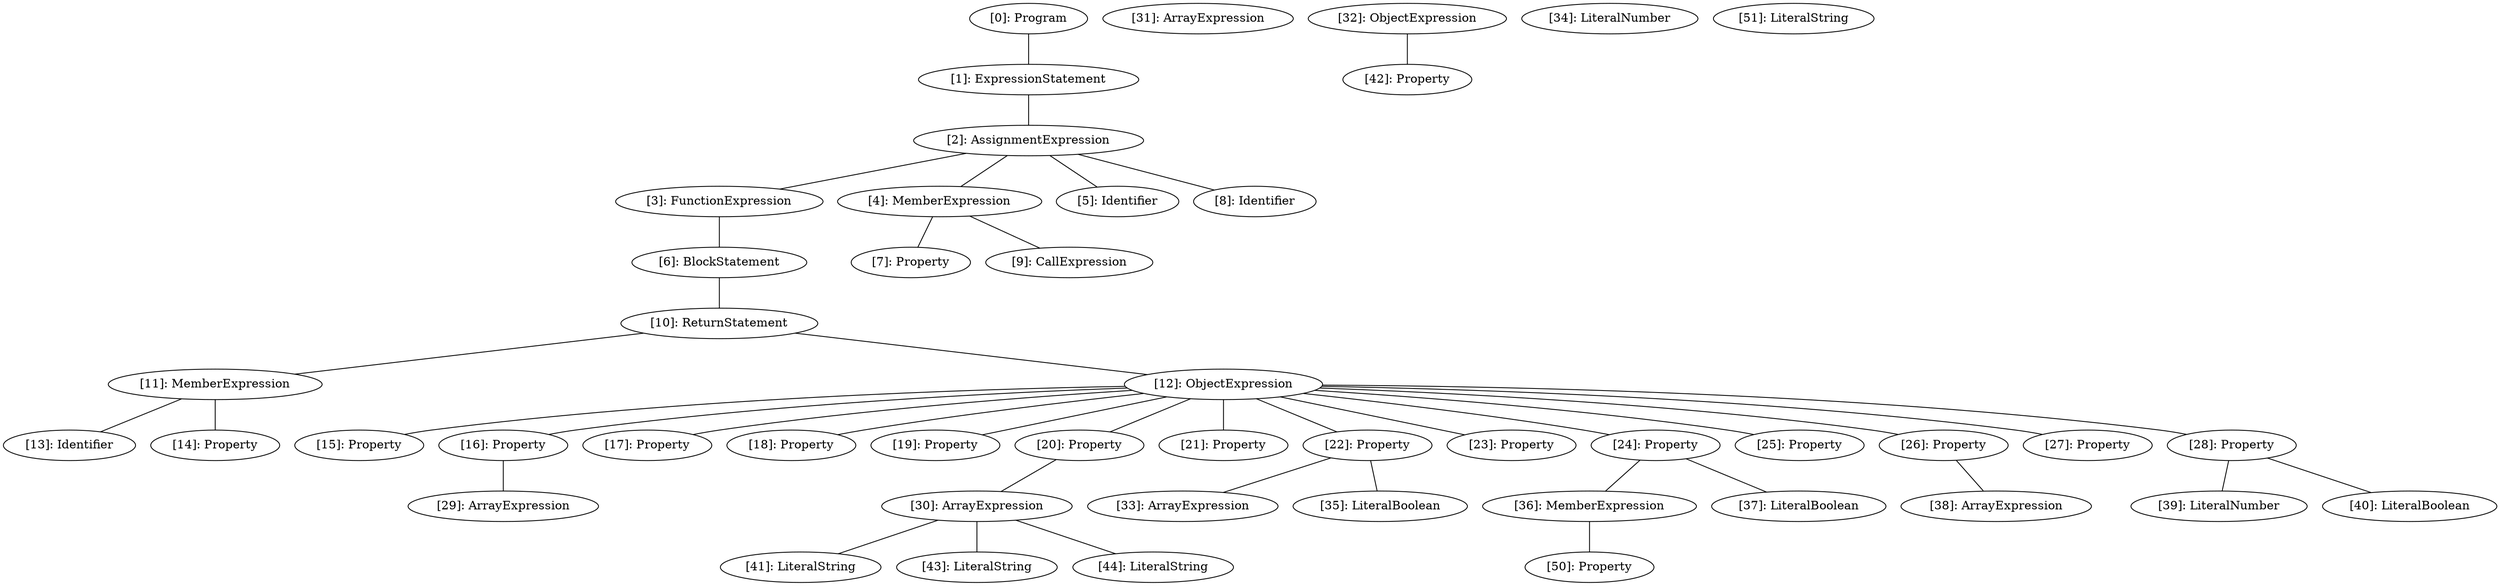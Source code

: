 // Result
graph {
	0 [label="[0]: Program"]
	1 [label="[1]: ExpressionStatement"]
	2 [label="[2]: AssignmentExpression"]
	3 [label="[3]: FunctionExpression"]
	4 [label="[4]: MemberExpression"]
	5 [label="[5]: Identifier"]
	6 [label="[6]: BlockStatement"]
	7 [label="[7]: Property"]
	8 [label="[8]: Identifier"]
	9 [label="[9]: CallExpression"]
	10 [label="[10]: ReturnStatement"]
	11 [label="[11]: MemberExpression"]
	12 [label="[12]: ObjectExpression"]
	13 [label="[13]: Identifier"]
	14 [label="[14]: Property"]
	15 [label="[15]: Property"]
	16 [label="[16]: Property"]
	17 [label="[17]: Property"]
	18 [label="[18]: Property"]
	19 [label="[19]: Property"]
	20 [label="[20]: Property"]
	21 [label="[21]: Property"]
	22 [label="[22]: Property"]
	23 [label="[23]: Property"]
	24 [label="[24]: Property"]
	25 [label="[25]: Property"]
	26 [label="[26]: Property"]
	27 [label="[27]: Property"]
	28 [label="[28]: Property"]
	29 [label="[29]: ArrayExpression"]
	30 [label="[30]: ArrayExpression"]
	31 [label="[31]: ArrayExpression"]
	32 [label="[32]: ObjectExpression"]
	33 [label="[33]: ArrayExpression"]
	34 [label="[34]: LiteralNumber"]
	35 [label="[35]: LiteralBoolean"]
	36 [label="[36]: MemberExpression"]
	37 [label="[37]: LiteralBoolean"]
	38 [label="[38]: ArrayExpression"]
	39 [label="[39]: LiteralNumber"]
	40 [label="[40]: LiteralBoolean"]
	41 [label="[41]: LiteralString"]
	42 [label="[42]: Property"]
	43 [label="[43]: LiteralString"]
	44 [label="[44]: LiteralString"]
	50 [label="[50]: Property"]
	51 [label="[51]: LiteralString"]
	0 -- 1
	1 -- 2
	2 -- 3
	2 -- 4
	2 -- 5
	2 -- 8
	3 -- 6
	4 -- 7
	4 -- 9
	6 -- 10
	10 -- 11
	10 -- 12
	11 -- 13
	11 -- 14
	12 -- 15
	12 -- 16
	12 -- 17
	12 -- 18
	12 -- 19
	12 -- 20
	12 -- 21
	12 -- 22
	12 -- 23
	12 -- 24
	12 -- 25
	12 -- 26
	12 -- 27
	12 -- 28
	16 -- 29
	20 -- 30
	22 -- 33
	22 -- 35
	24 -- 36
	24 -- 37
	26 -- 38
	28 -- 39
	28 -- 40
	30 -- 41
	30 -- 43
	30 -- 44
	32 -- 42
	36 -- 50
}
